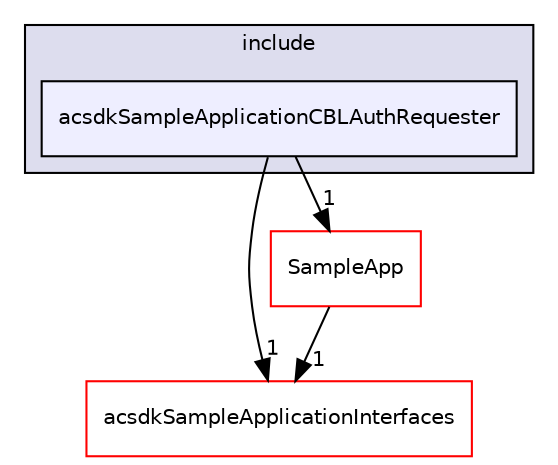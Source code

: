 digraph "/workplace/avs-device-sdk/applications/acsdkSampleApplicationCBLAuthRequester/include/acsdkSampleApplicationCBLAuthRequester" {
  compound=true
  node [ fontsize="10", fontname="Helvetica"];
  edge [ labelfontsize="10", labelfontname="Helvetica"];
  subgraph clusterdir_81dea7f558d5f2775a4ee1b40d718b20 {
    graph [ bgcolor="#ddddee", pencolor="black", label="include" fontname="Helvetica", fontsize="10", URL="dir_81dea7f558d5f2775a4ee1b40d718b20.html"]
  dir_be90750fb70307604638997b03047c68 [shape=box, label="acsdkSampleApplicationCBLAuthRequester", style="filled", fillcolor="#eeeeff", pencolor="black", URL="dir_be90750fb70307604638997b03047c68.html"];
  }
  dir_0c573f6f99f98abb37dc81ba5bc6038c [shape=box label="acsdkSampleApplicationInterfaces" fillcolor="white" style="filled" color="red" URL="dir_0c573f6f99f98abb37dc81ba5bc6038c.html"];
  dir_69fa8d0f4fee2820ffc8601fbf428b42 [shape=box label="SampleApp" fillcolor="white" style="filled" color="red" URL="dir_69fa8d0f4fee2820ffc8601fbf428b42.html"];
  dir_69fa8d0f4fee2820ffc8601fbf428b42->dir_0c573f6f99f98abb37dc81ba5bc6038c [headlabel="1", labeldistance=1.5 headhref="dir_000101_000094.html"];
  dir_be90750fb70307604638997b03047c68->dir_0c573f6f99f98abb37dc81ba5bc6038c [headlabel="1", labeldistance=1.5 headhref="dir_000092_000094.html"];
  dir_be90750fb70307604638997b03047c68->dir_69fa8d0f4fee2820ffc8601fbf428b42 [headlabel="1", labeldistance=1.5 headhref="dir_000092_000101.html"];
}

